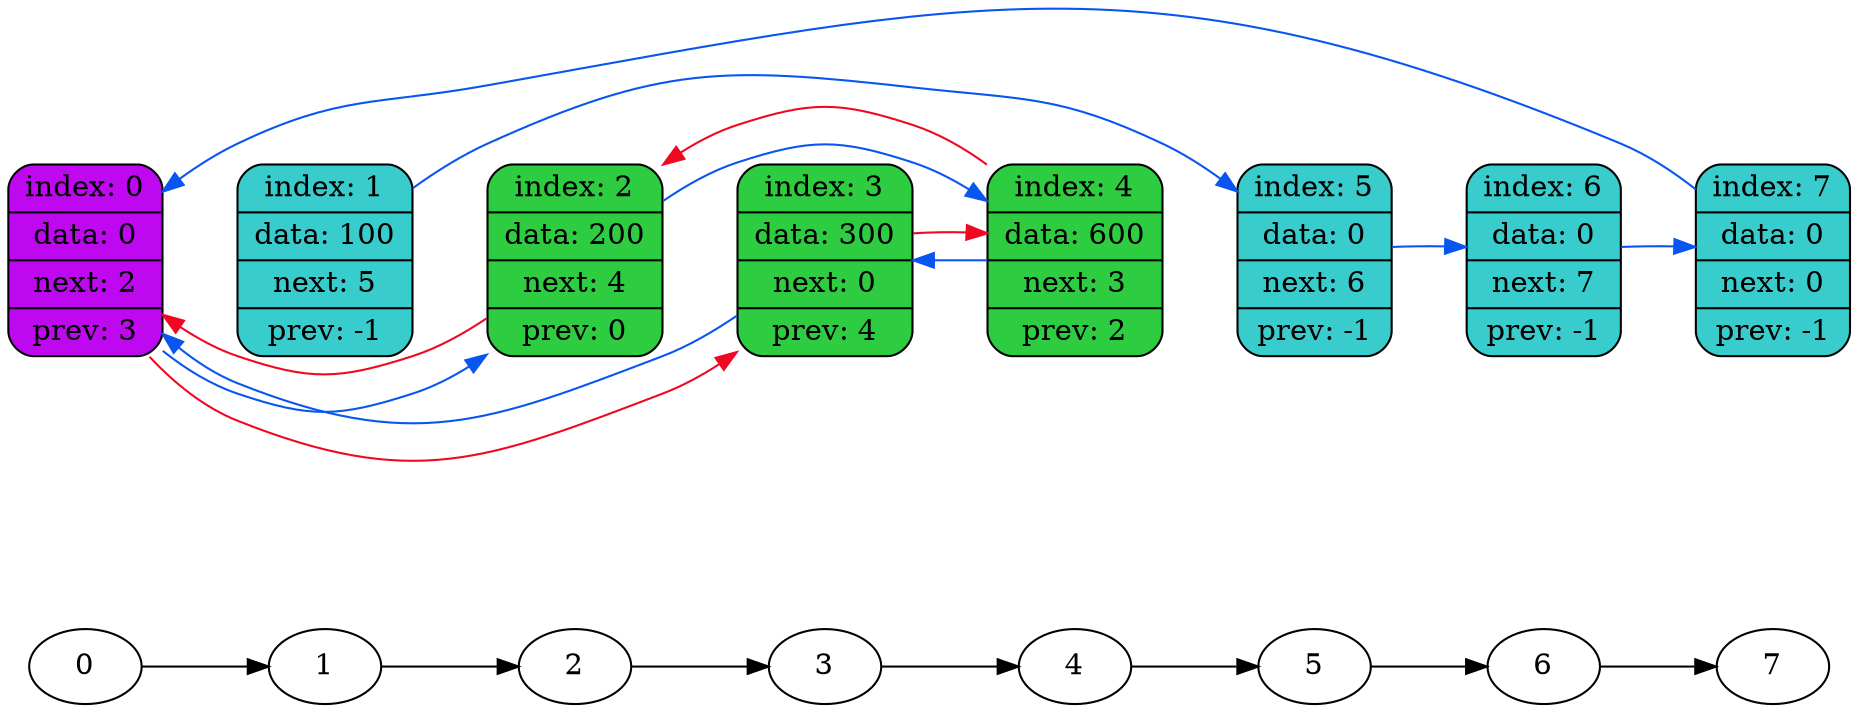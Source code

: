 digraph
{
    rankdir=LR

    "0" -> "1" -> "2" -> "3" -> "4" -> "5" -> "6" -> "7";

    node1[shape=record,style="rounded,filled",fillcolor="#39CCCC",label="index: 1 | data: 100 | next: 5 | prev: -1"];
    node5[shape=record,style="rounded,filled",fillcolor="#39CCCC",label="index: 5 | data: 0 | next: 6 | prev: -1"];
    node6[shape=record,style="rounded,filled",fillcolor="#39CCCC",label="index: 6 | data: 0 | next: 7 | prev: -1"];
    node7[shape=record,style="rounded,filled",fillcolor="#39CCCC",label="index: 7 | data: 0 | next: 0 | prev: -1"];
    node0[shape=record,style="rounded,filled",fillcolor="#BE08F0",label="index: 0 | data: 0 | next: 2 | prev: 3"];
    node2[shape=record,style="rounded,filled",fillcolor="#2ECC40",label="index: 2 | data: 200 | next: 4 | prev: 0"];
    node4[shape=record,style="rounded,filled",fillcolor="#2ECC40",label="index: 4 | data: 600 | next: 3 | prev: 2"];
    node3[shape=record,style="rounded,filled",fillcolor="#2ECC40",label="index: 3 | data: 300 | next: 0 | prev: 4"];

    node0 -> node1[color="none",penwidth=100000000]
    {rank = same; "0"; node0}
    node1 -> node2[color="none",penwidth=100000000]
    {rank = same; "1"; node1}
    node2 -> node3[color="none",penwidth=100000000]
    {rank = same; "2"; node2}
    node3 -> node4[color="none",penwidth=100000000]
    {rank = same; "3"; node3}
    node4 -> node5[color="none",penwidth=100000000]
    {rank = same; "4"; node4}
    node5 -> node6[color="none",penwidth=100000000]
    {rank = same; "5"; node5}
    node6 -> node7[color="none",penwidth=100000000]
    {rank = same; "6"; node6}
    {rank = same; "7"; node7}

    node0 -> node2[color="#0855F0",constraint=false]
    node2 -> node0[color="#F00822",constraint=false]
    node2 -> node4[color="#0855F0",constraint=false]
    node4 -> node2[color="#F00822",constraint=false]
    node4 -> node3[color="#0855F0",constraint=false]
    node3 -> node4[color="#F00822",constraint=false]
    node3 -> node0[color="#0855F0",constraint=false]

    node0 -> node3[color="#F00822",constraint=false]
    node1 -> node5[color="#0855F0",constraint=false]
    node5 -> node6[color="#0855F0",constraint=false]
    node6 -> node7[color="#0855F0",constraint=false]
    node7 -> node0[color="#0855F0",constraint=false]
}